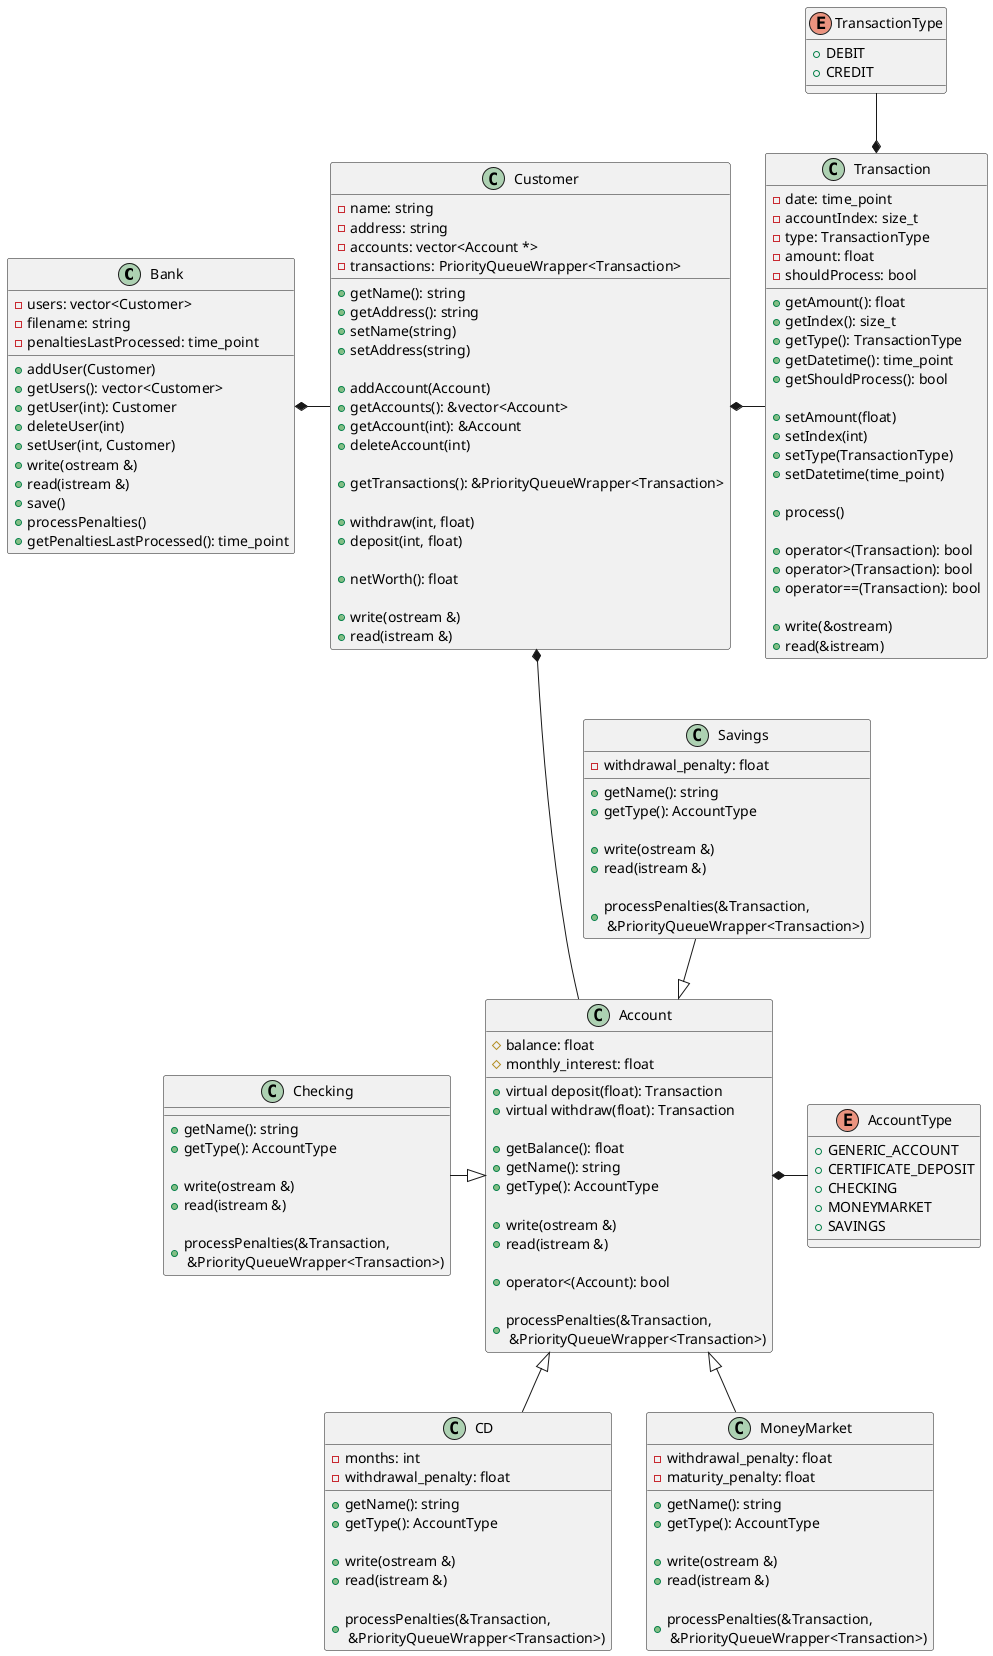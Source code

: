 @startuml
class Bank{
    - users: vector<Customer>
    - filename: string
    - penaltiesLastProcessed: time_point
    + addUser(Customer)
    + getUsers(): vector<Customer>
    + getUser(int): Customer
    + deleteUser(int)
    + setUser(int, Customer)
    + write(ostream &)
    + read(istream &)
    + save()
    + processPenalties()
    + getPenaltiesLastProcessed(): time_point
}



class Account{
    # balance: float
    # monthly_interest: float
    + virtual deposit(float): Transaction
    + virtual withdraw(float): Transaction

    + getBalance(): float
    + getName(): string
    + getType(): AccountType

    + write(ostream &)
    + read(istream &)

    + operator<(Account): bool

    + processPenalties(&Transaction,\n &PriorityQueueWrapper<Transaction>)
}

enum AccountType{
  + GENERIC_ACCOUNT
  + CERTIFICATE_DEPOSIT
  + CHECKING
  + MONEYMARKET
  + SAVINGS
}



class Customer{
    - name: string
    - address: string
    - accounts: vector<Account *>
    - transactions: PriorityQueueWrapper<Transaction>

    + getName(): string
    + getAddress(): string
    + setName(string)
    + setAddress(string)

    + addAccount(Account)
    + getAccounts(): &vector<Account>
    + getAccount(int): &Account
    + deleteAccount(int)

    + getTransactions(): &PriorityQueueWrapper<Transaction>

    + withdraw(int, float)
    + deposit(int, float)

    + netWorth(): float

    + write(ostream &)
    + read(istream &)
}


class Checking{
    + getName(): string
    + getType(): AccountType

    + write(ostream &)
    + read(istream &)

    + processPenalties(&Transaction,\n &PriorityQueueWrapper<Transaction>)
}

class Savings{
    - withdrawal_penalty: float
    + getName(): string
    + getType(): AccountType

    + write(ostream &)
    + read(istream &)

    + processPenalties(&Transaction,\n &PriorityQueueWrapper<Transaction>)
}



class CD{
    - months: int
    - withdrawal_penalty: float

    + getName(): string
    + getType(): AccountType

    + write(ostream &)
    + read(istream &)

    + processPenalties(&Transaction,\n &PriorityQueueWrapper<Transaction>)
}

class MoneyMarket{
    - withdrawal_penalty: float
    - maturity_penalty: float

    + getName(): string
    + getType(): AccountType

    + write(ostream &)
    + read(istream &)

    + processPenalties(&Transaction,\n &PriorityQueueWrapper<Transaction>)
}


class Transaction{
    - date: time_point
    - accountIndex: size_t
    - type: TransactionType
    - amount: float
    - shouldProcess: bool

    + getAmount(): float
    + getIndex(): size_t
    + getType(): TransactionType
    + getDatetime(): time_point
    + getShouldProcess(): bool

    + setAmount(float)
    + setIndex(int)
    + setType(TransactionType)
    + setDatetime(time_point)

    + process()

    + operator<(Transaction): bool
    + operator>(Transaction): bool
    + operator==(Transaction): bool

    + write(&ostream)
    + read(&istream)
}

enum TransactionType{
   + DEBIT
   + CREDIT
}



Checking -|> Account
Savings --|> Account
Account <|-- CD
Account <|-- MoneyMarket
Customer *--- Account
Customer *- Transaction
Bank *- Customer
Account *- AccountType
TransactionType --* Transaction

@enduml
